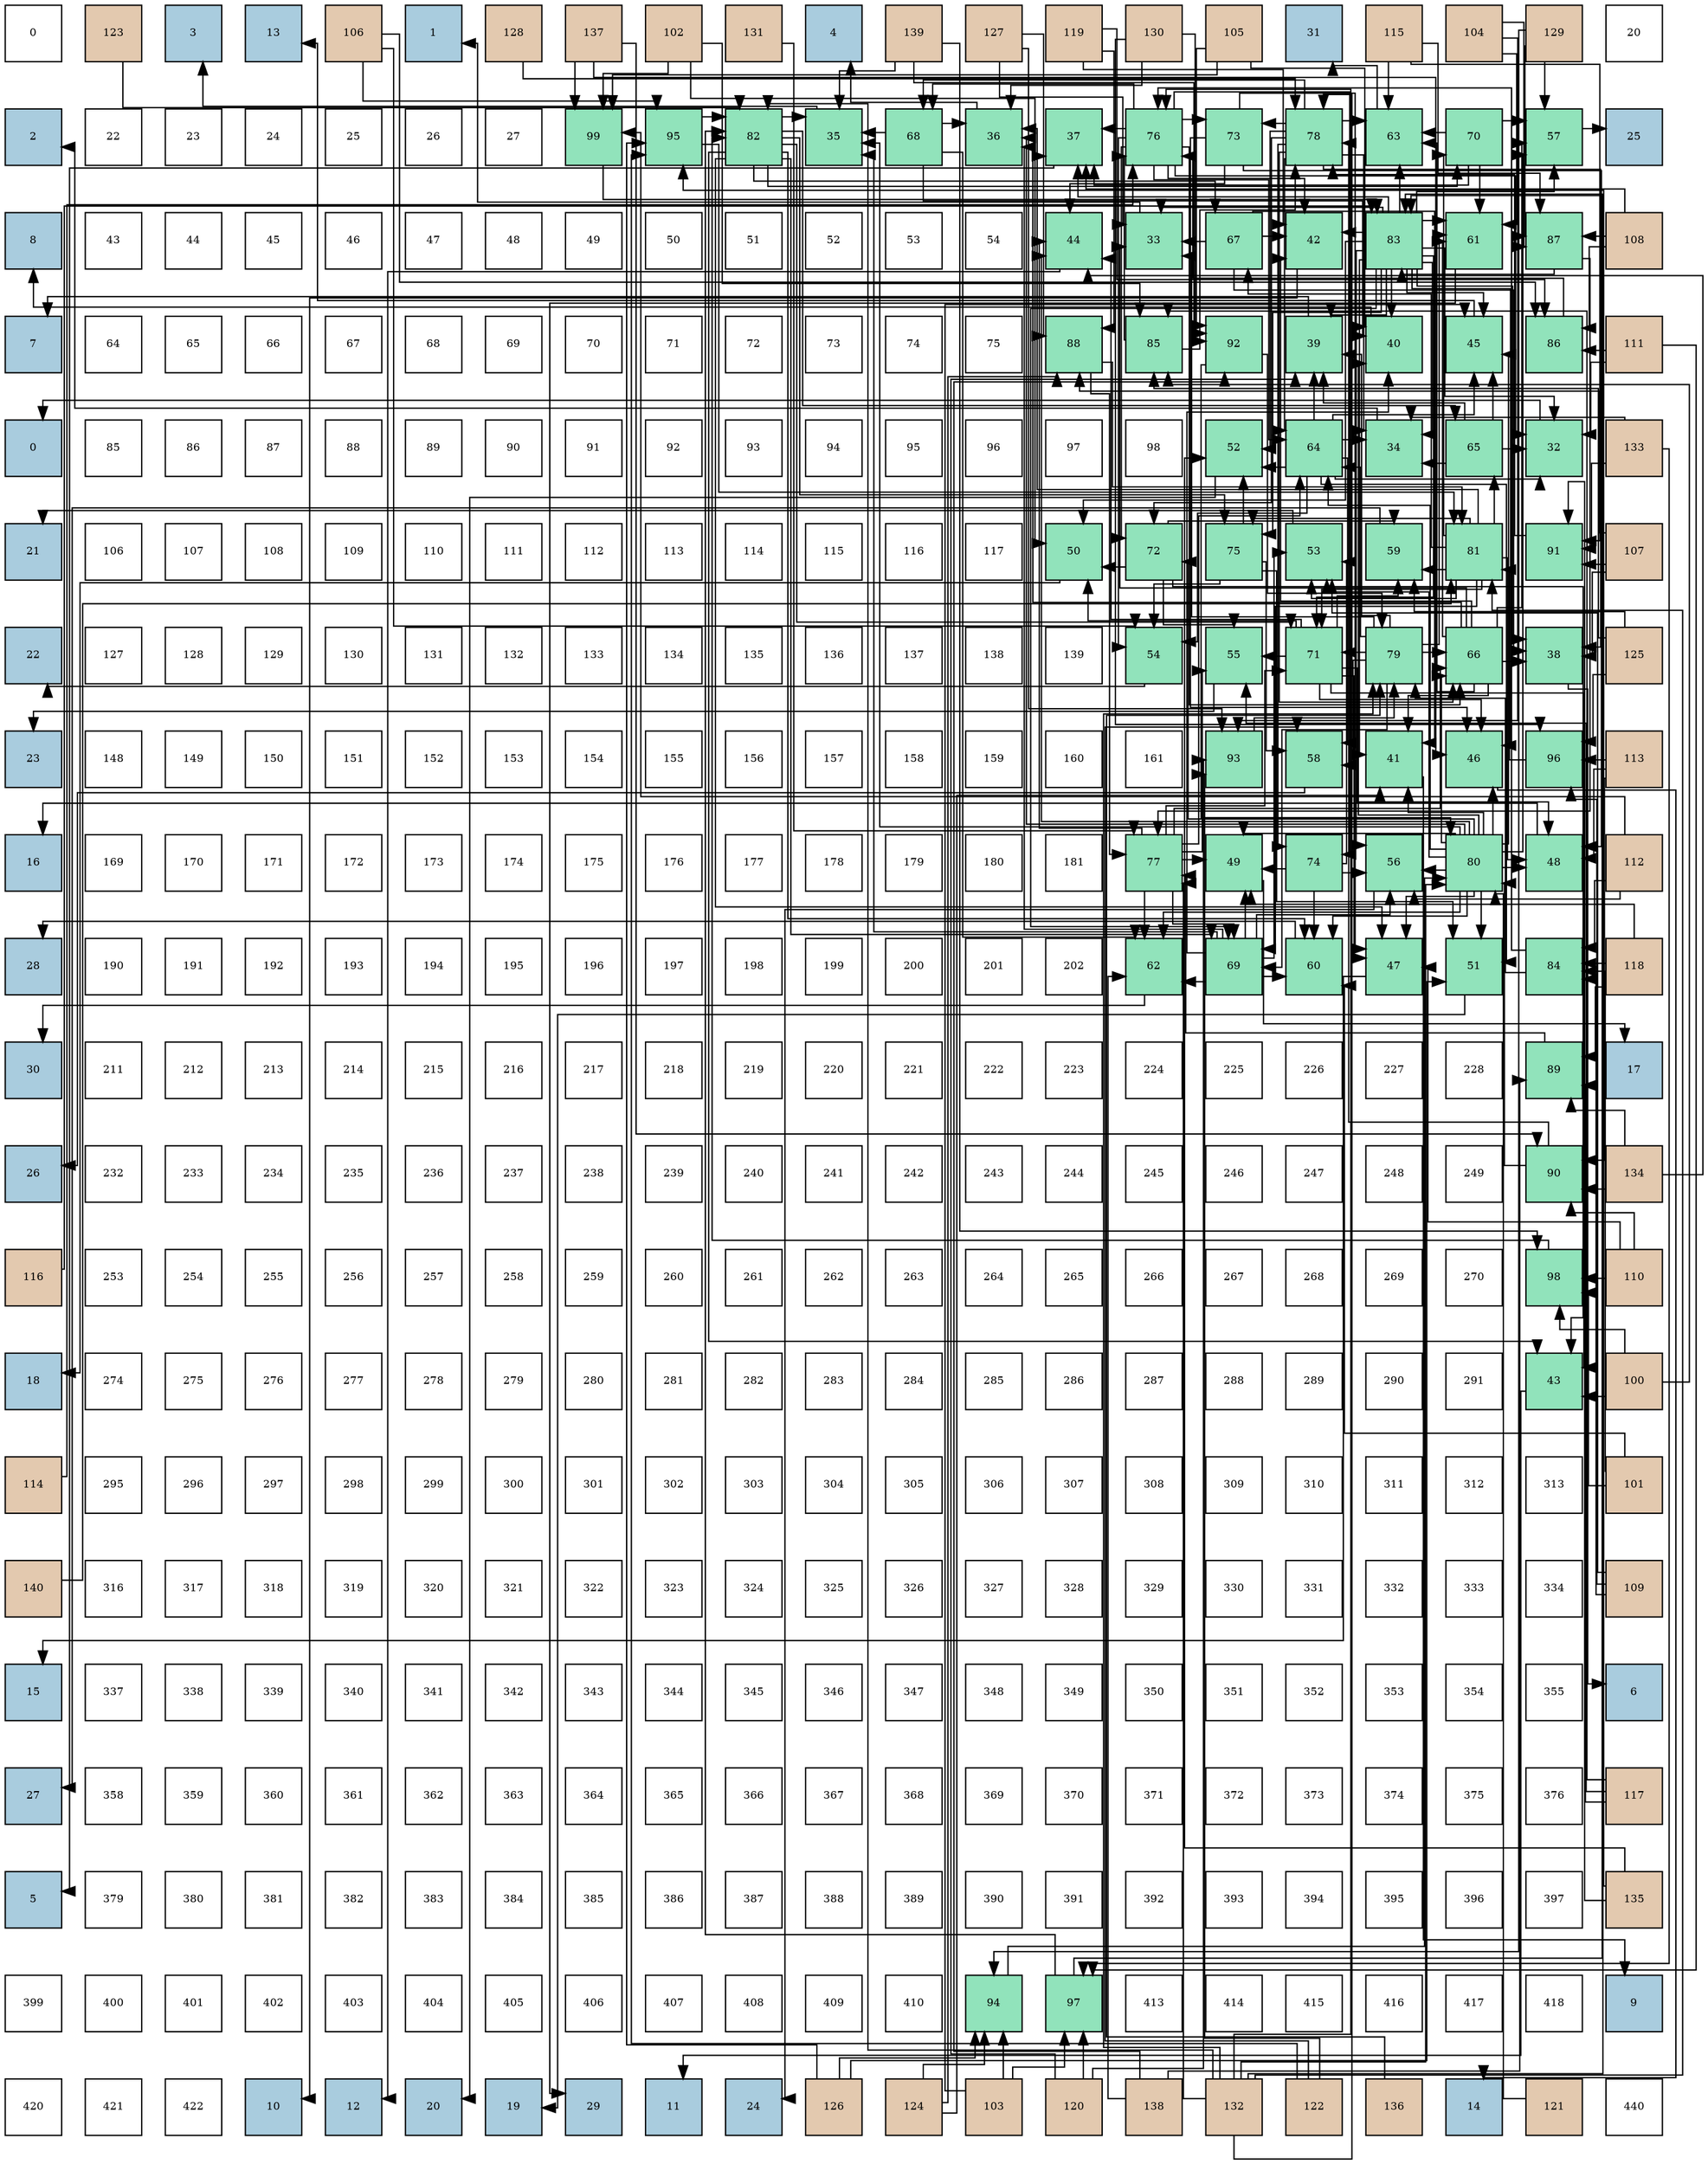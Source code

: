 digraph layout{
 rankdir=TB;
 splines=ortho;
 node [style=filled shape=square fixedsize=true width=0.6];
0[label="0", fontsize=8, fillcolor="#ffffff"];
1[label="123", fontsize=8, fillcolor="#e3c9af"];
2[label="3", fontsize=8, fillcolor="#a9ccde"];
3[label="13", fontsize=8, fillcolor="#a9ccde"];
4[label="106", fontsize=8, fillcolor="#e3c9af"];
5[label="1", fontsize=8, fillcolor="#a9ccde"];
6[label="128", fontsize=8, fillcolor="#e3c9af"];
7[label="137", fontsize=8, fillcolor="#e3c9af"];
8[label="102", fontsize=8, fillcolor="#e3c9af"];
9[label="131", fontsize=8, fillcolor="#e3c9af"];
10[label="4", fontsize=8, fillcolor="#a9ccde"];
11[label="139", fontsize=8, fillcolor="#e3c9af"];
12[label="127", fontsize=8, fillcolor="#e3c9af"];
13[label="119", fontsize=8, fillcolor="#e3c9af"];
14[label="130", fontsize=8, fillcolor="#e3c9af"];
15[label="105", fontsize=8, fillcolor="#e3c9af"];
16[label="31", fontsize=8, fillcolor="#a9ccde"];
17[label="115", fontsize=8, fillcolor="#e3c9af"];
18[label="104", fontsize=8, fillcolor="#e3c9af"];
19[label="129", fontsize=8, fillcolor="#e3c9af"];
20[label="20", fontsize=8, fillcolor="#ffffff"];
21[label="2", fontsize=8, fillcolor="#a9ccde"];
22[label="22", fontsize=8, fillcolor="#ffffff"];
23[label="23", fontsize=8, fillcolor="#ffffff"];
24[label="24", fontsize=8, fillcolor="#ffffff"];
25[label="25", fontsize=8, fillcolor="#ffffff"];
26[label="26", fontsize=8, fillcolor="#ffffff"];
27[label="27", fontsize=8, fillcolor="#ffffff"];
28[label="99", fontsize=8, fillcolor="#91e3bb"];
29[label="95", fontsize=8, fillcolor="#91e3bb"];
30[label="82", fontsize=8, fillcolor="#91e3bb"];
31[label="35", fontsize=8, fillcolor="#91e3bb"];
32[label="68", fontsize=8, fillcolor="#91e3bb"];
33[label="36", fontsize=8, fillcolor="#91e3bb"];
34[label="37", fontsize=8, fillcolor="#91e3bb"];
35[label="76", fontsize=8, fillcolor="#91e3bb"];
36[label="73", fontsize=8, fillcolor="#91e3bb"];
37[label="78", fontsize=8, fillcolor="#91e3bb"];
38[label="63", fontsize=8, fillcolor="#91e3bb"];
39[label="70", fontsize=8, fillcolor="#91e3bb"];
40[label="57", fontsize=8, fillcolor="#91e3bb"];
41[label="25", fontsize=8, fillcolor="#a9ccde"];
42[label="8", fontsize=8, fillcolor="#a9ccde"];
43[label="43", fontsize=8, fillcolor="#ffffff"];
44[label="44", fontsize=8, fillcolor="#ffffff"];
45[label="45", fontsize=8, fillcolor="#ffffff"];
46[label="46", fontsize=8, fillcolor="#ffffff"];
47[label="47", fontsize=8, fillcolor="#ffffff"];
48[label="48", fontsize=8, fillcolor="#ffffff"];
49[label="49", fontsize=8, fillcolor="#ffffff"];
50[label="50", fontsize=8, fillcolor="#ffffff"];
51[label="51", fontsize=8, fillcolor="#ffffff"];
52[label="52", fontsize=8, fillcolor="#ffffff"];
53[label="53", fontsize=8, fillcolor="#ffffff"];
54[label="54", fontsize=8, fillcolor="#ffffff"];
55[label="44", fontsize=8, fillcolor="#91e3bb"];
56[label="33", fontsize=8, fillcolor="#91e3bb"];
57[label="67", fontsize=8, fillcolor="#91e3bb"];
58[label="42", fontsize=8, fillcolor="#91e3bb"];
59[label="83", fontsize=8, fillcolor="#91e3bb"];
60[label="61", fontsize=8, fillcolor="#91e3bb"];
61[label="87", fontsize=8, fillcolor="#91e3bb"];
62[label="108", fontsize=8, fillcolor="#e3c9af"];
63[label="7", fontsize=8, fillcolor="#a9ccde"];
64[label="64", fontsize=8, fillcolor="#ffffff"];
65[label="65", fontsize=8, fillcolor="#ffffff"];
66[label="66", fontsize=8, fillcolor="#ffffff"];
67[label="67", fontsize=8, fillcolor="#ffffff"];
68[label="68", fontsize=8, fillcolor="#ffffff"];
69[label="69", fontsize=8, fillcolor="#ffffff"];
70[label="70", fontsize=8, fillcolor="#ffffff"];
71[label="71", fontsize=8, fillcolor="#ffffff"];
72[label="72", fontsize=8, fillcolor="#ffffff"];
73[label="73", fontsize=8, fillcolor="#ffffff"];
74[label="74", fontsize=8, fillcolor="#ffffff"];
75[label="75", fontsize=8, fillcolor="#ffffff"];
76[label="88", fontsize=8, fillcolor="#91e3bb"];
77[label="85", fontsize=8, fillcolor="#91e3bb"];
78[label="92", fontsize=8, fillcolor="#91e3bb"];
79[label="39", fontsize=8, fillcolor="#91e3bb"];
80[label="40", fontsize=8, fillcolor="#91e3bb"];
81[label="45", fontsize=8, fillcolor="#91e3bb"];
82[label="86", fontsize=8, fillcolor="#91e3bb"];
83[label="111", fontsize=8, fillcolor="#e3c9af"];
84[label="0", fontsize=8, fillcolor="#a9ccde"];
85[label="85", fontsize=8, fillcolor="#ffffff"];
86[label="86", fontsize=8, fillcolor="#ffffff"];
87[label="87", fontsize=8, fillcolor="#ffffff"];
88[label="88", fontsize=8, fillcolor="#ffffff"];
89[label="89", fontsize=8, fillcolor="#ffffff"];
90[label="90", fontsize=8, fillcolor="#ffffff"];
91[label="91", fontsize=8, fillcolor="#ffffff"];
92[label="92", fontsize=8, fillcolor="#ffffff"];
93[label="93", fontsize=8, fillcolor="#ffffff"];
94[label="94", fontsize=8, fillcolor="#ffffff"];
95[label="95", fontsize=8, fillcolor="#ffffff"];
96[label="96", fontsize=8, fillcolor="#ffffff"];
97[label="97", fontsize=8, fillcolor="#ffffff"];
98[label="98", fontsize=8, fillcolor="#ffffff"];
99[label="52", fontsize=8, fillcolor="#91e3bb"];
100[label="64", fontsize=8, fillcolor="#91e3bb"];
101[label="34", fontsize=8, fillcolor="#91e3bb"];
102[label="65", fontsize=8, fillcolor="#91e3bb"];
103[label="32", fontsize=8, fillcolor="#91e3bb"];
104[label="133", fontsize=8, fillcolor="#e3c9af"];
105[label="21", fontsize=8, fillcolor="#a9ccde"];
106[label="106", fontsize=8, fillcolor="#ffffff"];
107[label="107", fontsize=8, fillcolor="#ffffff"];
108[label="108", fontsize=8, fillcolor="#ffffff"];
109[label="109", fontsize=8, fillcolor="#ffffff"];
110[label="110", fontsize=8, fillcolor="#ffffff"];
111[label="111", fontsize=8, fillcolor="#ffffff"];
112[label="112", fontsize=8, fillcolor="#ffffff"];
113[label="113", fontsize=8, fillcolor="#ffffff"];
114[label="114", fontsize=8, fillcolor="#ffffff"];
115[label="115", fontsize=8, fillcolor="#ffffff"];
116[label="116", fontsize=8, fillcolor="#ffffff"];
117[label="117", fontsize=8, fillcolor="#ffffff"];
118[label="50", fontsize=8, fillcolor="#91e3bb"];
119[label="72", fontsize=8, fillcolor="#91e3bb"];
120[label="75", fontsize=8, fillcolor="#91e3bb"];
121[label="53", fontsize=8, fillcolor="#91e3bb"];
122[label="59", fontsize=8, fillcolor="#91e3bb"];
123[label="81", fontsize=8, fillcolor="#91e3bb"];
124[label="91", fontsize=8, fillcolor="#91e3bb"];
125[label="107", fontsize=8, fillcolor="#e3c9af"];
126[label="22", fontsize=8, fillcolor="#a9ccde"];
127[label="127", fontsize=8, fillcolor="#ffffff"];
128[label="128", fontsize=8, fillcolor="#ffffff"];
129[label="129", fontsize=8, fillcolor="#ffffff"];
130[label="130", fontsize=8, fillcolor="#ffffff"];
131[label="131", fontsize=8, fillcolor="#ffffff"];
132[label="132", fontsize=8, fillcolor="#ffffff"];
133[label="133", fontsize=8, fillcolor="#ffffff"];
134[label="134", fontsize=8, fillcolor="#ffffff"];
135[label="135", fontsize=8, fillcolor="#ffffff"];
136[label="136", fontsize=8, fillcolor="#ffffff"];
137[label="137", fontsize=8, fillcolor="#ffffff"];
138[label="138", fontsize=8, fillcolor="#ffffff"];
139[label="139", fontsize=8, fillcolor="#ffffff"];
140[label="54", fontsize=8, fillcolor="#91e3bb"];
141[label="55", fontsize=8, fillcolor="#91e3bb"];
142[label="71", fontsize=8, fillcolor="#91e3bb"];
143[label="79", fontsize=8, fillcolor="#91e3bb"];
144[label="66", fontsize=8, fillcolor="#91e3bb"];
145[label="38", fontsize=8, fillcolor="#91e3bb"];
146[label="125", fontsize=8, fillcolor="#e3c9af"];
147[label="23", fontsize=8, fillcolor="#a9ccde"];
148[label="148", fontsize=8, fillcolor="#ffffff"];
149[label="149", fontsize=8, fillcolor="#ffffff"];
150[label="150", fontsize=8, fillcolor="#ffffff"];
151[label="151", fontsize=8, fillcolor="#ffffff"];
152[label="152", fontsize=8, fillcolor="#ffffff"];
153[label="153", fontsize=8, fillcolor="#ffffff"];
154[label="154", fontsize=8, fillcolor="#ffffff"];
155[label="155", fontsize=8, fillcolor="#ffffff"];
156[label="156", fontsize=8, fillcolor="#ffffff"];
157[label="157", fontsize=8, fillcolor="#ffffff"];
158[label="158", fontsize=8, fillcolor="#ffffff"];
159[label="159", fontsize=8, fillcolor="#ffffff"];
160[label="160", fontsize=8, fillcolor="#ffffff"];
161[label="161", fontsize=8, fillcolor="#ffffff"];
162[label="93", fontsize=8, fillcolor="#91e3bb"];
163[label="58", fontsize=8, fillcolor="#91e3bb"];
164[label="41", fontsize=8, fillcolor="#91e3bb"];
165[label="46", fontsize=8, fillcolor="#91e3bb"];
166[label="96", fontsize=8, fillcolor="#91e3bb"];
167[label="113", fontsize=8, fillcolor="#e3c9af"];
168[label="16", fontsize=8, fillcolor="#a9ccde"];
169[label="169", fontsize=8, fillcolor="#ffffff"];
170[label="170", fontsize=8, fillcolor="#ffffff"];
171[label="171", fontsize=8, fillcolor="#ffffff"];
172[label="172", fontsize=8, fillcolor="#ffffff"];
173[label="173", fontsize=8, fillcolor="#ffffff"];
174[label="174", fontsize=8, fillcolor="#ffffff"];
175[label="175", fontsize=8, fillcolor="#ffffff"];
176[label="176", fontsize=8, fillcolor="#ffffff"];
177[label="177", fontsize=8, fillcolor="#ffffff"];
178[label="178", fontsize=8, fillcolor="#ffffff"];
179[label="179", fontsize=8, fillcolor="#ffffff"];
180[label="180", fontsize=8, fillcolor="#ffffff"];
181[label="181", fontsize=8, fillcolor="#ffffff"];
182[label="77", fontsize=8, fillcolor="#91e3bb"];
183[label="49", fontsize=8, fillcolor="#91e3bb"];
184[label="74", fontsize=8, fillcolor="#91e3bb"];
185[label="56", fontsize=8, fillcolor="#91e3bb"];
186[label="80", fontsize=8, fillcolor="#91e3bb"];
187[label="48", fontsize=8, fillcolor="#91e3bb"];
188[label="112", fontsize=8, fillcolor="#e3c9af"];
189[label="28", fontsize=8, fillcolor="#a9ccde"];
190[label="190", fontsize=8, fillcolor="#ffffff"];
191[label="191", fontsize=8, fillcolor="#ffffff"];
192[label="192", fontsize=8, fillcolor="#ffffff"];
193[label="193", fontsize=8, fillcolor="#ffffff"];
194[label="194", fontsize=8, fillcolor="#ffffff"];
195[label="195", fontsize=8, fillcolor="#ffffff"];
196[label="196", fontsize=8, fillcolor="#ffffff"];
197[label="197", fontsize=8, fillcolor="#ffffff"];
198[label="198", fontsize=8, fillcolor="#ffffff"];
199[label="199", fontsize=8, fillcolor="#ffffff"];
200[label="200", fontsize=8, fillcolor="#ffffff"];
201[label="201", fontsize=8, fillcolor="#ffffff"];
202[label="202", fontsize=8, fillcolor="#ffffff"];
203[label="62", fontsize=8, fillcolor="#91e3bb"];
204[label="69", fontsize=8, fillcolor="#91e3bb"];
205[label="60", fontsize=8, fillcolor="#91e3bb"];
206[label="47", fontsize=8, fillcolor="#91e3bb"];
207[label="51", fontsize=8, fillcolor="#91e3bb"];
208[label="84", fontsize=8, fillcolor="#91e3bb"];
209[label="118", fontsize=8, fillcolor="#e3c9af"];
210[label="30", fontsize=8, fillcolor="#a9ccde"];
211[label="211", fontsize=8, fillcolor="#ffffff"];
212[label="212", fontsize=8, fillcolor="#ffffff"];
213[label="213", fontsize=8, fillcolor="#ffffff"];
214[label="214", fontsize=8, fillcolor="#ffffff"];
215[label="215", fontsize=8, fillcolor="#ffffff"];
216[label="216", fontsize=8, fillcolor="#ffffff"];
217[label="217", fontsize=8, fillcolor="#ffffff"];
218[label="218", fontsize=8, fillcolor="#ffffff"];
219[label="219", fontsize=8, fillcolor="#ffffff"];
220[label="220", fontsize=8, fillcolor="#ffffff"];
221[label="221", fontsize=8, fillcolor="#ffffff"];
222[label="222", fontsize=8, fillcolor="#ffffff"];
223[label="223", fontsize=8, fillcolor="#ffffff"];
224[label="224", fontsize=8, fillcolor="#ffffff"];
225[label="225", fontsize=8, fillcolor="#ffffff"];
226[label="226", fontsize=8, fillcolor="#ffffff"];
227[label="227", fontsize=8, fillcolor="#ffffff"];
228[label="228", fontsize=8, fillcolor="#ffffff"];
229[label="89", fontsize=8, fillcolor="#91e3bb"];
230[label="17", fontsize=8, fillcolor="#a9ccde"];
231[label="26", fontsize=8, fillcolor="#a9ccde"];
232[label="232", fontsize=8, fillcolor="#ffffff"];
233[label="233", fontsize=8, fillcolor="#ffffff"];
234[label="234", fontsize=8, fillcolor="#ffffff"];
235[label="235", fontsize=8, fillcolor="#ffffff"];
236[label="236", fontsize=8, fillcolor="#ffffff"];
237[label="237", fontsize=8, fillcolor="#ffffff"];
238[label="238", fontsize=8, fillcolor="#ffffff"];
239[label="239", fontsize=8, fillcolor="#ffffff"];
240[label="240", fontsize=8, fillcolor="#ffffff"];
241[label="241", fontsize=8, fillcolor="#ffffff"];
242[label="242", fontsize=8, fillcolor="#ffffff"];
243[label="243", fontsize=8, fillcolor="#ffffff"];
244[label="244", fontsize=8, fillcolor="#ffffff"];
245[label="245", fontsize=8, fillcolor="#ffffff"];
246[label="246", fontsize=8, fillcolor="#ffffff"];
247[label="247", fontsize=8, fillcolor="#ffffff"];
248[label="248", fontsize=8, fillcolor="#ffffff"];
249[label="249", fontsize=8, fillcolor="#ffffff"];
250[label="90", fontsize=8, fillcolor="#91e3bb"];
251[label="134", fontsize=8, fillcolor="#e3c9af"];
252[label="116", fontsize=8, fillcolor="#e3c9af"];
253[label="253", fontsize=8, fillcolor="#ffffff"];
254[label="254", fontsize=8, fillcolor="#ffffff"];
255[label="255", fontsize=8, fillcolor="#ffffff"];
256[label="256", fontsize=8, fillcolor="#ffffff"];
257[label="257", fontsize=8, fillcolor="#ffffff"];
258[label="258", fontsize=8, fillcolor="#ffffff"];
259[label="259", fontsize=8, fillcolor="#ffffff"];
260[label="260", fontsize=8, fillcolor="#ffffff"];
261[label="261", fontsize=8, fillcolor="#ffffff"];
262[label="262", fontsize=8, fillcolor="#ffffff"];
263[label="263", fontsize=8, fillcolor="#ffffff"];
264[label="264", fontsize=8, fillcolor="#ffffff"];
265[label="265", fontsize=8, fillcolor="#ffffff"];
266[label="266", fontsize=8, fillcolor="#ffffff"];
267[label="267", fontsize=8, fillcolor="#ffffff"];
268[label="268", fontsize=8, fillcolor="#ffffff"];
269[label="269", fontsize=8, fillcolor="#ffffff"];
270[label="270", fontsize=8, fillcolor="#ffffff"];
271[label="98", fontsize=8, fillcolor="#91e3bb"];
272[label="110", fontsize=8, fillcolor="#e3c9af"];
273[label="18", fontsize=8, fillcolor="#a9ccde"];
274[label="274", fontsize=8, fillcolor="#ffffff"];
275[label="275", fontsize=8, fillcolor="#ffffff"];
276[label="276", fontsize=8, fillcolor="#ffffff"];
277[label="277", fontsize=8, fillcolor="#ffffff"];
278[label="278", fontsize=8, fillcolor="#ffffff"];
279[label="279", fontsize=8, fillcolor="#ffffff"];
280[label="280", fontsize=8, fillcolor="#ffffff"];
281[label="281", fontsize=8, fillcolor="#ffffff"];
282[label="282", fontsize=8, fillcolor="#ffffff"];
283[label="283", fontsize=8, fillcolor="#ffffff"];
284[label="284", fontsize=8, fillcolor="#ffffff"];
285[label="285", fontsize=8, fillcolor="#ffffff"];
286[label="286", fontsize=8, fillcolor="#ffffff"];
287[label="287", fontsize=8, fillcolor="#ffffff"];
288[label="288", fontsize=8, fillcolor="#ffffff"];
289[label="289", fontsize=8, fillcolor="#ffffff"];
290[label="290", fontsize=8, fillcolor="#ffffff"];
291[label="291", fontsize=8, fillcolor="#ffffff"];
292[label="43", fontsize=8, fillcolor="#91e3bb"];
293[label="100", fontsize=8, fillcolor="#e3c9af"];
294[label="114", fontsize=8, fillcolor="#e3c9af"];
295[label="295", fontsize=8, fillcolor="#ffffff"];
296[label="296", fontsize=8, fillcolor="#ffffff"];
297[label="297", fontsize=8, fillcolor="#ffffff"];
298[label="298", fontsize=8, fillcolor="#ffffff"];
299[label="299", fontsize=8, fillcolor="#ffffff"];
300[label="300", fontsize=8, fillcolor="#ffffff"];
301[label="301", fontsize=8, fillcolor="#ffffff"];
302[label="302", fontsize=8, fillcolor="#ffffff"];
303[label="303", fontsize=8, fillcolor="#ffffff"];
304[label="304", fontsize=8, fillcolor="#ffffff"];
305[label="305", fontsize=8, fillcolor="#ffffff"];
306[label="306", fontsize=8, fillcolor="#ffffff"];
307[label="307", fontsize=8, fillcolor="#ffffff"];
308[label="308", fontsize=8, fillcolor="#ffffff"];
309[label="309", fontsize=8, fillcolor="#ffffff"];
310[label="310", fontsize=8, fillcolor="#ffffff"];
311[label="311", fontsize=8, fillcolor="#ffffff"];
312[label="312", fontsize=8, fillcolor="#ffffff"];
313[label="313", fontsize=8, fillcolor="#ffffff"];
314[label="101", fontsize=8, fillcolor="#e3c9af"];
315[label="140", fontsize=8, fillcolor="#e3c9af"];
316[label="316", fontsize=8, fillcolor="#ffffff"];
317[label="317", fontsize=8, fillcolor="#ffffff"];
318[label="318", fontsize=8, fillcolor="#ffffff"];
319[label="319", fontsize=8, fillcolor="#ffffff"];
320[label="320", fontsize=8, fillcolor="#ffffff"];
321[label="321", fontsize=8, fillcolor="#ffffff"];
322[label="322", fontsize=8, fillcolor="#ffffff"];
323[label="323", fontsize=8, fillcolor="#ffffff"];
324[label="324", fontsize=8, fillcolor="#ffffff"];
325[label="325", fontsize=8, fillcolor="#ffffff"];
326[label="326", fontsize=8, fillcolor="#ffffff"];
327[label="327", fontsize=8, fillcolor="#ffffff"];
328[label="328", fontsize=8, fillcolor="#ffffff"];
329[label="329", fontsize=8, fillcolor="#ffffff"];
330[label="330", fontsize=8, fillcolor="#ffffff"];
331[label="331", fontsize=8, fillcolor="#ffffff"];
332[label="332", fontsize=8, fillcolor="#ffffff"];
333[label="333", fontsize=8, fillcolor="#ffffff"];
334[label="334", fontsize=8, fillcolor="#ffffff"];
335[label="109", fontsize=8, fillcolor="#e3c9af"];
336[label="15", fontsize=8, fillcolor="#a9ccde"];
337[label="337", fontsize=8, fillcolor="#ffffff"];
338[label="338", fontsize=8, fillcolor="#ffffff"];
339[label="339", fontsize=8, fillcolor="#ffffff"];
340[label="340", fontsize=8, fillcolor="#ffffff"];
341[label="341", fontsize=8, fillcolor="#ffffff"];
342[label="342", fontsize=8, fillcolor="#ffffff"];
343[label="343", fontsize=8, fillcolor="#ffffff"];
344[label="344", fontsize=8, fillcolor="#ffffff"];
345[label="345", fontsize=8, fillcolor="#ffffff"];
346[label="346", fontsize=8, fillcolor="#ffffff"];
347[label="347", fontsize=8, fillcolor="#ffffff"];
348[label="348", fontsize=8, fillcolor="#ffffff"];
349[label="349", fontsize=8, fillcolor="#ffffff"];
350[label="350", fontsize=8, fillcolor="#ffffff"];
351[label="351", fontsize=8, fillcolor="#ffffff"];
352[label="352", fontsize=8, fillcolor="#ffffff"];
353[label="353", fontsize=8, fillcolor="#ffffff"];
354[label="354", fontsize=8, fillcolor="#ffffff"];
355[label="355", fontsize=8, fillcolor="#ffffff"];
356[label="6", fontsize=8, fillcolor="#a9ccde"];
357[label="27", fontsize=8, fillcolor="#a9ccde"];
358[label="358", fontsize=8, fillcolor="#ffffff"];
359[label="359", fontsize=8, fillcolor="#ffffff"];
360[label="360", fontsize=8, fillcolor="#ffffff"];
361[label="361", fontsize=8, fillcolor="#ffffff"];
362[label="362", fontsize=8, fillcolor="#ffffff"];
363[label="363", fontsize=8, fillcolor="#ffffff"];
364[label="364", fontsize=8, fillcolor="#ffffff"];
365[label="365", fontsize=8, fillcolor="#ffffff"];
366[label="366", fontsize=8, fillcolor="#ffffff"];
367[label="367", fontsize=8, fillcolor="#ffffff"];
368[label="368", fontsize=8, fillcolor="#ffffff"];
369[label="369", fontsize=8, fillcolor="#ffffff"];
370[label="370", fontsize=8, fillcolor="#ffffff"];
371[label="371", fontsize=8, fillcolor="#ffffff"];
372[label="372", fontsize=8, fillcolor="#ffffff"];
373[label="373", fontsize=8, fillcolor="#ffffff"];
374[label="374", fontsize=8, fillcolor="#ffffff"];
375[label="375", fontsize=8, fillcolor="#ffffff"];
376[label="376", fontsize=8, fillcolor="#ffffff"];
377[label="117", fontsize=8, fillcolor="#e3c9af"];
378[label="5", fontsize=8, fillcolor="#a9ccde"];
379[label="379", fontsize=8, fillcolor="#ffffff"];
380[label="380", fontsize=8, fillcolor="#ffffff"];
381[label="381", fontsize=8, fillcolor="#ffffff"];
382[label="382", fontsize=8, fillcolor="#ffffff"];
383[label="383", fontsize=8, fillcolor="#ffffff"];
384[label="384", fontsize=8, fillcolor="#ffffff"];
385[label="385", fontsize=8, fillcolor="#ffffff"];
386[label="386", fontsize=8, fillcolor="#ffffff"];
387[label="387", fontsize=8, fillcolor="#ffffff"];
388[label="388", fontsize=8, fillcolor="#ffffff"];
389[label="389", fontsize=8, fillcolor="#ffffff"];
390[label="390", fontsize=8, fillcolor="#ffffff"];
391[label="391", fontsize=8, fillcolor="#ffffff"];
392[label="392", fontsize=8, fillcolor="#ffffff"];
393[label="393", fontsize=8, fillcolor="#ffffff"];
394[label="394", fontsize=8, fillcolor="#ffffff"];
395[label="395", fontsize=8, fillcolor="#ffffff"];
396[label="396", fontsize=8, fillcolor="#ffffff"];
397[label="397", fontsize=8, fillcolor="#ffffff"];
398[label="135", fontsize=8, fillcolor="#e3c9af"];
399[label="399", fontsize=8, fillcolor="#ffffff"];
400[label="400", fontsize=8, fillcolor="#ffffff"];
401[label="401", fontsize=8, fillcolor="#ffffff"];
402[label="402", fontsize=8, fillcolor="#ffffff"];
403[label="403", fontsize=8, fillcolor="#ffffff"];
404[label="404", fontsize=8, fillcolor="#ffffff"];
405[label="405", fontsize=8, fillcolor="#ffffff"];
406[label="406", fontsize=8, fillcolor="#ffffff"];
407[label="407", fontsize=8, fillcolor="#ffffff"];
408[label="408", fontsize=8, fillcolor="#ffffff"];
409[label="409", fontsize=8, fillcolor="#ffffff"];
410[label="410", fontsize=8, fillcolor="#ffffff"];
411[label="94", fontsize=8, fillcolor="#91e3bb"];
412[label="97", fontsize=8, fillcolor="#91e3bb"];
413[label="413", fontsize=8, fillcolor="#ffffff"];
414[label="414", fontsize=8, fillcolor="#ffffff"];
415[label="415", fontsize=8, fillcolor="#ffffff"];
416[label="416", fontsize=8, fillcolor="#ffffff"];
417[label="417", fontsize=8, fillcolor="#ffffff"];
418[label="418", fontsize=8, fillcolor="#ffffff"];
419[label="9", fontsize=8, fillcolor="#a9ccde"];
420[label="420", fontsize=8, fillcolor="#ffffff"];
421[label="421", fontsize=8, fillcolor="#ffffff"];
422[label="422", fontsize=8, fillcolor="#ffffff"];
423[label="10", fontsize=8, fillcolor="#a9ccde"];
424[label="12", fontsize=8, fillcolor="#a9ccde"];
425[label="20", fontsize=8, fillcolor="#a9ccde"];
426[label="19", fontsize=8, fillcolor="#a9ccde"];
427[label="29", fontsize=8, fillcolor="#a9ccde"];
428[label="11", fontsize=8, fillcolor="#a9ccde"];
429[label="24", fontsize=8, fillcolor="#a9ccde"];
430[label="126", fontsize=8, fillcolor="#e3c9af"];
431[label="124", fontsize=8, fillcolor="#e3c9af"];
432[label="103", fontsize=8, fillcolor="#e3c9af"];
433[label="120", fontsize=8, fillcolor="#e3c9af"];
434[label="138", fontsize=8, fillcolor="#e3c9af"];
435[label="132", fontsize=8, fillcolor="#e3c9af"];
436[label="122", fontsize=8, fillcolor="#e3c9af"];
437[label="136", fontsize=8, fillcolor="#e3c9af"];
438[label="14", fontsize=8, fillcolor="#a9ccde"];
439[label="121", fontsize=8, fillcolor="#e3c9af"];
440[label="440", fontsize=8, fillcolor="#ffffff"];
edge [constraint=false, style=vis];103 -> 84;
56 -> 5;
101 -> 21;
31 -> 2;
33 -> 10;
34 -> 378;
145 -> 356;
79 -> 63;
80 -> 42;
164 -> 419;
58 -> 423;
292 -> 428;
55 -> 424;
81 -> 3;
165 -> 438;
206 -> 336;
187 -> 168;
183 -> 230;
118 -> 273;
207 -> 426;
99 -> 425;
121 -> 105;
140 -> 126;
141 -> 147;
185 -> 429;
40 -> 41;
163 -> 231;
122 -> 357;
205 -> 189;
60 -> 427;
203 -> 210;
38 -> 16;
100 -> 103;
100 -> 101;
100 -> 79;
100 -> 81;
100 -> 207;
100 -> 99;
100 -> 140;
100 -> 163;
102 -> 103;
102 -> 101;
102 -> 79;
102 -> 81;
144 -> 56;
144 -> 34;
144 -> 145;
144 -> 164;
144 -> 58;
144 -> 40;
144 -> 60;
144 -> 38;
57 -> 56;
57 -> 145;
57 -> 164;
57 -> 58;
32 -> 31;
32 -> 33;
32 -> 80;
32 -> 203;
204 -> 31;
204 -> 33;
204 -> 80;
204 -> 183;
204 -> 121;
204 -> 185;
204 -> 205;
204 -> 203;
39 -> 34;
39 -> 40;
39 -> 60;
39 -> 38;
142 -> 292;
142 -> 55;
142 -> 165;
142 -> 206;
142 -> 187;
142 -> 118;
142 -> 141;
142 -> 122;
119 -> 292;
119 -> 118;
119 -> 141;
119 -> 122;
36 -> 55;
36 -> 165;
36 -> 206;
36 -> 187;
184 -> 183;
184 -> 121;
184 -> 185;
184 -> 205;
120 -> 207;
120 -> 99;
120 -> 140;
120 -> 163;
35 -> 103;
35 -> 34;
35 -> 58;
35 -> 140;
35 -> 100;
35 -> 144;
35 -> 32;
35 -> 119;
35 -> 36;
35 -> 184;
182 -> 55;
182 -> 183;
182 -> 141;
182 -> 203;
182 -> 100;
182 -> 144;
182 -> 204;
182 -> 142;
37 -> 101;
37 -> 145;
37 -> 99;
37 -> 38;
37 -> 100;
37 -> 144;
37 -> 32;
37 -> 119;
37 -> 36;
37 -> 184;
143 -> 56;
143 -> 79;
143 -> 163;
143 -> 60;
143 -> 100;
143 -> 144;
143 -> 204;
143 -> 142;
186 -> 31;
186 -> 33;
186 -> 80;
186 -> 164;
186 -> 55;
186 -> 81;
186 -> 165;
186 -> 206;
186 -> 187;
186 -> 183;
186 -> 207;
186 -> 121;
186 -> 185;
186 -> 40;
186 -> 205;
186 -> 203;
186 -> 100;
186 -> 144;
186 -> 119;
123 -> 33;
123 -> 187;
123 -> 121;
123 -> 122;
123 -> 102;
123 -> 57;
123 -> 204;
123 -> 39;
123 -> 142;
123 -> 120;
30 -> 31;
30 -> 292;
30 -> 206;
30 -> 205;
30 -> 102;
30 -> 57;
30 -> 204;
30 -> 39;
30 -> 142;
30 -> 120;
59 -> 103;
59 -> 56;
59 -> 101;
59 -> 34;
59 -> 145;
59 -> 79;
59 -> 80;
59 -> 164;
59 -> 58;
59 -> 81;
59 -> 165;
59 -> 118;
59 -> 185;
59 -> 40;
59 -> 60;
59 -> 38;
59 -> 204;
59 -> 142;
59 -> 120;
208 -> 35;
208 -> 143;
77 -> 35;
77 -> 37;
82 -> 35;
61 -> 182;
61 -> 59;
76 -> 182;
76 -> 123;
229 -> 182;
250 -> 37;
250 -> 186;
124 -> 37;
78 -> 143;
78 -> 186;
162 -> 143;
411 -> 186;
29 -> 123;
29 -> 30;
166 -> 123;
412 -> 30;
412 -> 59;
271 -> 30;
28 -> 59;
293 -> 292;
293 -> 77;
293 -> 271;
314 -> 205;
314 -> 208;
314 -> 271;
8 -> 118;
8 -> 77;
8 -> 28;
432 -> 81;
432 -> 411;
432 -> 412;
18 -> 60;
18 -> 61;
18 -> 162;
15 -> 80;
15 -> 78;
15 -> 28;
4 -> 140;
4 -> 82;
4 -> 29;
125 -> 145;
125 -> 76;
125 -> 124;
62 -> 34;
62 -> 82;
62 -> 61;
335 -> 121;
335 -> 208;
335 -> 166;
272 -> 206;
272 -> 250;
272 -> 271;
83 -> 103;
83 -> 82;
83 -> 412;
188 -> 185;
188 -> 208;
188 -> 28;
167 -> 187;
167 -> 250;
167 -> 166;
294 -> 35;
17 -> 38;
17 -> 61;
17 -> 124;
252 -> 59;
377 -> 141;
377 -> 77;
377 -> 229;
209 -> 183;
209 -> 208;
209 -> 229;
13 -> 58;
13 -> 82;
13 -> 76;
433 -> 79;
433 -> 162;
433 -> 412;
439 -> 186;
436 -> 163;
436 -> 162;
436 -> 29;
1 -> 30;
431 -> 164;
431 -> 76;
431 -> 411;
146 -> 122;
146 -> 77;
146 -> 166;
430 -> 207;
430 -> 411;
430 -> 29;
12 -> 56;
12 -> 76;
12 -> 162;
6 -> 37;
19 -> 40;
19 -> 61;
19 -> 411;
14 -> 33;
14 -> 78;
14 -> 166;
9 -> 182;
435 -> 35;
435 -> 182;
435 -> 37;
435 -> 143;
435 -> 186;
435 -> 123;
435 -> 30;
435 -> 59;
104 -> 101;
104 -> 124;
104 -> 412;
251 -> 55;
251 -> 229;
251 -> 250;
398 -> 99;
398 -> 124;
398 -> 29;
437 -> 143;
7 -> 165;
7 -> 250;
7 -> 28;
434 -> 203;
434 -> 229;
434 -> 78;
11 -> 31;
11 -> 78;
11 -> 271;
315 -> 123;
edge [constraint=true, style=invis];
0 -> 21 -> 42 -> 63 -> 84 -> 105 -> 126 -> 147 -> 168 -> 189 -> 210 -> 231 -> 252 -> 273 -> 294 -> 315 -> 336 -> 357 -> 378 -> 399 -> 420;
1 -> 22 -> 43 -> 64 -> 85 -> 106 -> 127 -> 148 -> 169 -> 190 -> 211 -> 232 -> 253 -> 274 -> 295 -> 316 -> 337 -> 358 -> 379 -> 400 -> 421;
2 -> 23 -> 44 -> 65 -> 86 -> 107 -> 128 -> 149 -> 170 -> 191 -> 212 -> 233 -> 254 -> 275 -> 296 -> 317 -> 338 -> 359 -> 380 -> 401 -> 422;
3 -> 24 -> 45 -> 66 -> 87 -> 108 -> 129 -> 150 -> 171 -> 192 -> 213 -> 234 -> 255 -> 276 -> 297 -> 318 -> 339 -> 360 -> 381 -> 402 -> 423;
4 -> 25 -> 46 -> 67 -> 88 -> 109 -> 130 -> 151 -> 172 -> 193 -> 214 -> 235 -> 256 -> 277 -> 298 -> 319 -> 340 -> 361 -> 382 -> 403 -> 424;
5 -> 26 -> 47 -> 68 -> 89 -> 110 -> 131 -> 152 -> 173 -> 194 -> 215 -> 236 -> 257 -> 278 -> 299 -> 320 -> 341 -> 362 -> 383 -> 404 -> 425;
6 -> 27 -> 48 -> 69 -> 90 -> 111 -> 132 -> 153 -> 174 -> 195 -> 216 -> 237 -> 258 -> 279 -> 300 -> 321 -> 342 -> 363 -> 384 -> 405 -> 426;
7 -> 28 -> 49 -> 70 -> 91 -> 112 -> 133 -> 154 -> 175 -> 196 -> 217 -> 238 -> 259 -> 280 -> 301 -> 322 -> 343 -> 364 -> 385 -> 406 -> 427;
8 -> 29 -> 50 -> 71 -> 92 -> 113 -> 134 -> 155 -> 176 -> 197 -> 218 -> 239 -> 260 -> 281 -> 302 -> 323 -> 344 -> 365 -> 386 -> 407 -> 428;
9 -> 30 -> 51 -> 72 -> 93 -> 114 -> 135 -> 156 -> 177 -> 198 -> 219 -> 240 -> 261 -> 282 -> 303 -> 324 -> 345 -> 366 -> 387 -> 408 -> 429;
10 -> 31 -> 52 -> 73 -> 94 -> 115 -> 136 -> 157 -> 178 -> 199 -> 220 -> 241 -> 262 -> 283 -> 304 -> 325 -> 346 -> 367 -> 388 -> 409 -> 430;
11 -> 32 -> 53 -> 74 -> 95 -> 116 -> 137 -> 158 -> 179 -> 200 -> 221 -> 242 -> 263 -> 284 -> 305 -> 326 -> 347 -> 368 -> 389 -> 410 -> 431;
12 -> 33 -> 54 -> 75 -> 96 -> 117 -> 138 -> 159 -> 180 -> 201 -> 222 -> 243 -> 264 -> 285 -> 306 -> 327 -> 348 -> 369 -> 390 -> 411 -> 432;
13 -> 34 -> 55 -> 76 -> 97 -> 118 -> 139 -> 160 -> 181 -> 202 -> 223 -> 244 -> 265 -> 286 -> 307 -> 328 -> 349 -> 370 -> 391 -> 412 -> 433;
14 -> 35 -> 56 -> 77 -> 98 -> 119 -> 140 -> 161 -> 182 -> 203 -> 224 -> 245 -> 266 -> 287 -> 308 -> 329 -> 350 -> 371 -> 392 -> 413 -> 434;
15 -> 36 -> 57 -> 78 -> 99 -> 120 -> 141 -> 162 -> 183 -> 204 -> 225 -> 246 -> 267 -> 288 -> 309 -> 330 -> 351 -> 372 -> 393 -> 414 -> 435;
16 -> 37 -> 58 -> 79 -> 100 -> 121 -> 142 -> 163 -> 184 -> 205 -> 226 -> 247 -> 268 -> 289 -> 310 -> 331 -> 352 -> 373 -> 394 -> 415 -> 436;
17 -> 38 -> 59 -> 80 -> 101 -> 122 -> 143 -> 164 -> 185 -> 206 -> 227 -> 248 -> 269 -> 290 -> 311 -> 332 -> 353 -> 374 -> 395 -> 416 -> 437;
18 -> 39 -> 60 -> 81 -> 102 -> 123 -> 144 -> 165 -> 186 -> 207 -> 228 -> 249 -> 270 -> 291 -> 312 -> 333 -> 354 -> 375 -> 396 -> 417 -> 438;
19 -> 40 -> 61 -> 82 -> 103 -> 124 -> 145 -> 166 -> 187 -> 208 -> 229 -> 250 -> 271 -> 292 -> 313 -> 334 -> 355 -> 376 -> 397 -> 418 -> 439;
20 -> 41 -> 62 -> 83 -> 104 -> 125 -> 146 -> 167 -> 188 -> 209 -> 230 -> 251 -> 272 -> 293 -> 314 -> 335 -> 356 -> 377 -> 398 -> 419 -> 440;
rank = same {0 -> 1 -> 2 -> 3 -> 4 -> 5 -> 6 -> 7 -> 8 -> 9 -> 10 -> 11 -> 12 -> 13 -> 14 -> 15 -> 16 -> 17 -> 18 -> 19 -> 20};
rank = same {21 -> 22 -> 23 -> 24 -> 25 -> 26 -> 27 -> 28 -> 29 -> 30 -> 31 -> 32 -> 33 -> 34 -> 35 -> 36 -> 37 -> 38 -> 39 -> 40 -> 41};
rank = same {42 -> 43 -> 44 -> 45 -> 46 -> 47 -> 48 -> 49 -> 50 -> 51 -> 52 -> 53 -> 54 -> 55 -> 56 -> 57 -> 58 -> 59 -> 60 -> 61 -> 62};
rank = same {63 -> 64 -> 65 -> 66 -> 67 -> 68 -> 69 -> 70 -> 71 -> 72 -> 73 -> 74 -> 75 -> 76 -> 77 -> 78 -> 79 -> 80 -> 81 -> 82 -> 83};
rank = same {84 -> 85 -> 86 -> 87 -> 88 -> 89 -> 90 -> 91 -> 92 -> 93 -> 94 -> 95 -> 96 -> 97 -> 98 -> 99 -> 100 -> 101 -> 102 -> 103 -> 104};
rank = same {105 -> 106 -> 107 -> 108 -> 109 -> 110 -> 111 -> 112 -> 113 -> 114 -> 115 -> 116 -> 117 -> 118 -> 119 -> 120 -> 121 -> 122 -> 123 -> 124 -> 125};
rank = same {126 -> 127 -> 128 -> 129 -> 130 -> 131 -> 132 -> 133 -> 134 -> 135 -> 136 -> 137 -> 138 -> 139 -> 140 -> 141 -> 142 -> 143 -> 144 -> 145 -> 146};
rank = same {147 -> 148 -> 149 -> 150 -> 151 -> 152 -> 153 -> 154 -> 155 -> 156 -> 157 -> 158 -> 159 -> 160 -> 161 -> 162 -> 163 -> 164 -> 165 -> 166 -> 167};
rank = same {168 -> 169 -> 170 -> 171 -> 172 -> 173 -> 174 -> 175 -> 176 -> 177 -> 178 -> 179 -> 180 -> 181 -> 182 -> 183 -> 184 -> 185 -> 186 -> 187 -> 188};
rank = same {189 -> 190 -> 191 -> 192 -> 193 -> 194 -> 195 -> 196 -> 197 -> 198 -> 199 -> 200 -> 201 -> 202 -> 203 -> 204 -> 205 -> 206 -> 207 -> 208 -> 209};
rank = same {210 -> 211 -> 212 -> 213 -> 214 -> 215 -> 216 -> 217 -> 218 -> 219 -> 220 -> 221 -> 222 -> 223 -> 224 -> 225 -> 226 -> 227 -> 228 -> 229 -> 230};
rank = same {231 -> 232 -> 233 -> 234 -> 235 -> 236 -> 237 -> 238 -> 239 -> 240 -> 241 -> 242 -> 243 -> 244 -> 245 -> 246 -> 247 -> 248 -> 249 -> 250 -> 251};
rank = same {252 -> 253 -> 254 -> 255 -> 256 -> 257 -> 258 -> 259 -> 260 -> 261 -> 262 -> 263 -> 264 -> 265 -> 266 -> 267 -> 268 -> 269 -> 270 -> 271 -> 272};
rank = same {273 -> 274 -> 275 -> 276 -> 277 -> 278 -> 279 -> 280 -> 281 -> 282 -> 283 -> 284 -> 285 -> 286 -> 287 -> 288 -> 289 -> 290 -> 291 -> 292 -> 293};
rank = same {294 -> 295 -> 296 -> 297 -> 298 -> 299 -> 300 -> 301 -> 302 -> 303 -> 304 -> 305 -> 306 -> 307 -> 308 -> 309 -> 310 -> 311 -> 312 -> 313 -> 314};
rank = same {315 -> 316 -> 317 -> 318 -> 319 -> 320 -> 321 -> 322 -> 323 -> 324 -> 325 -> 326 -> 327 -> 328 -> 329 -> 330 -> 331 -> 332 -> 333 -> 334 -> 335};
rank = same {336 -> 337 -> 338 -> 339 -> 340 -> 341 -> 342 -> 343 -> 344 -> 345 -> 346 -> 347 -> 348 -> 349 -> 350 -> 351 -> 352 -> 353 -> 354 -> 355 -> 356};
rank = same {357 -> 358 -> 359 -> 360 -> 361 -> 362 -> 363 -> 364 -> 365 -> 366 -> 367 -> 368 -> 369 -> 370 -> 371 -> 372 -> 373 -> 374 -> 375 -> 376 -> 377};
rank = same {378 -> 379 -> 380 -> 381 -> 382 -> 383 -> 384 -> 385 -> 386 -> 387 -> 388 -> 389 -> 390 -> 391 -> 392 -> 393 -> 394 -> 395 -> 396 -> 397 -> 398};
rank = same {399 -> 400 -> 401 -> 402 -> 403 -> 404 -> 405 -> 406 -> 407 -> 408 -> 409 -> 410 -> 411 -> 412 -> 413 -> 414 -> 415 -> 416 -> 417 -> 418 -> 419};
rank = same {420 -> 421 -> 422 -> 423 -> 424 -> 425 -> 426 -> 427 -> 428 -> 429 -> 430 -> 431 -> 432 -> 433 -> 434 -> 435 -> 436 -> 437 -> 438 -> 439 -> 440};
}